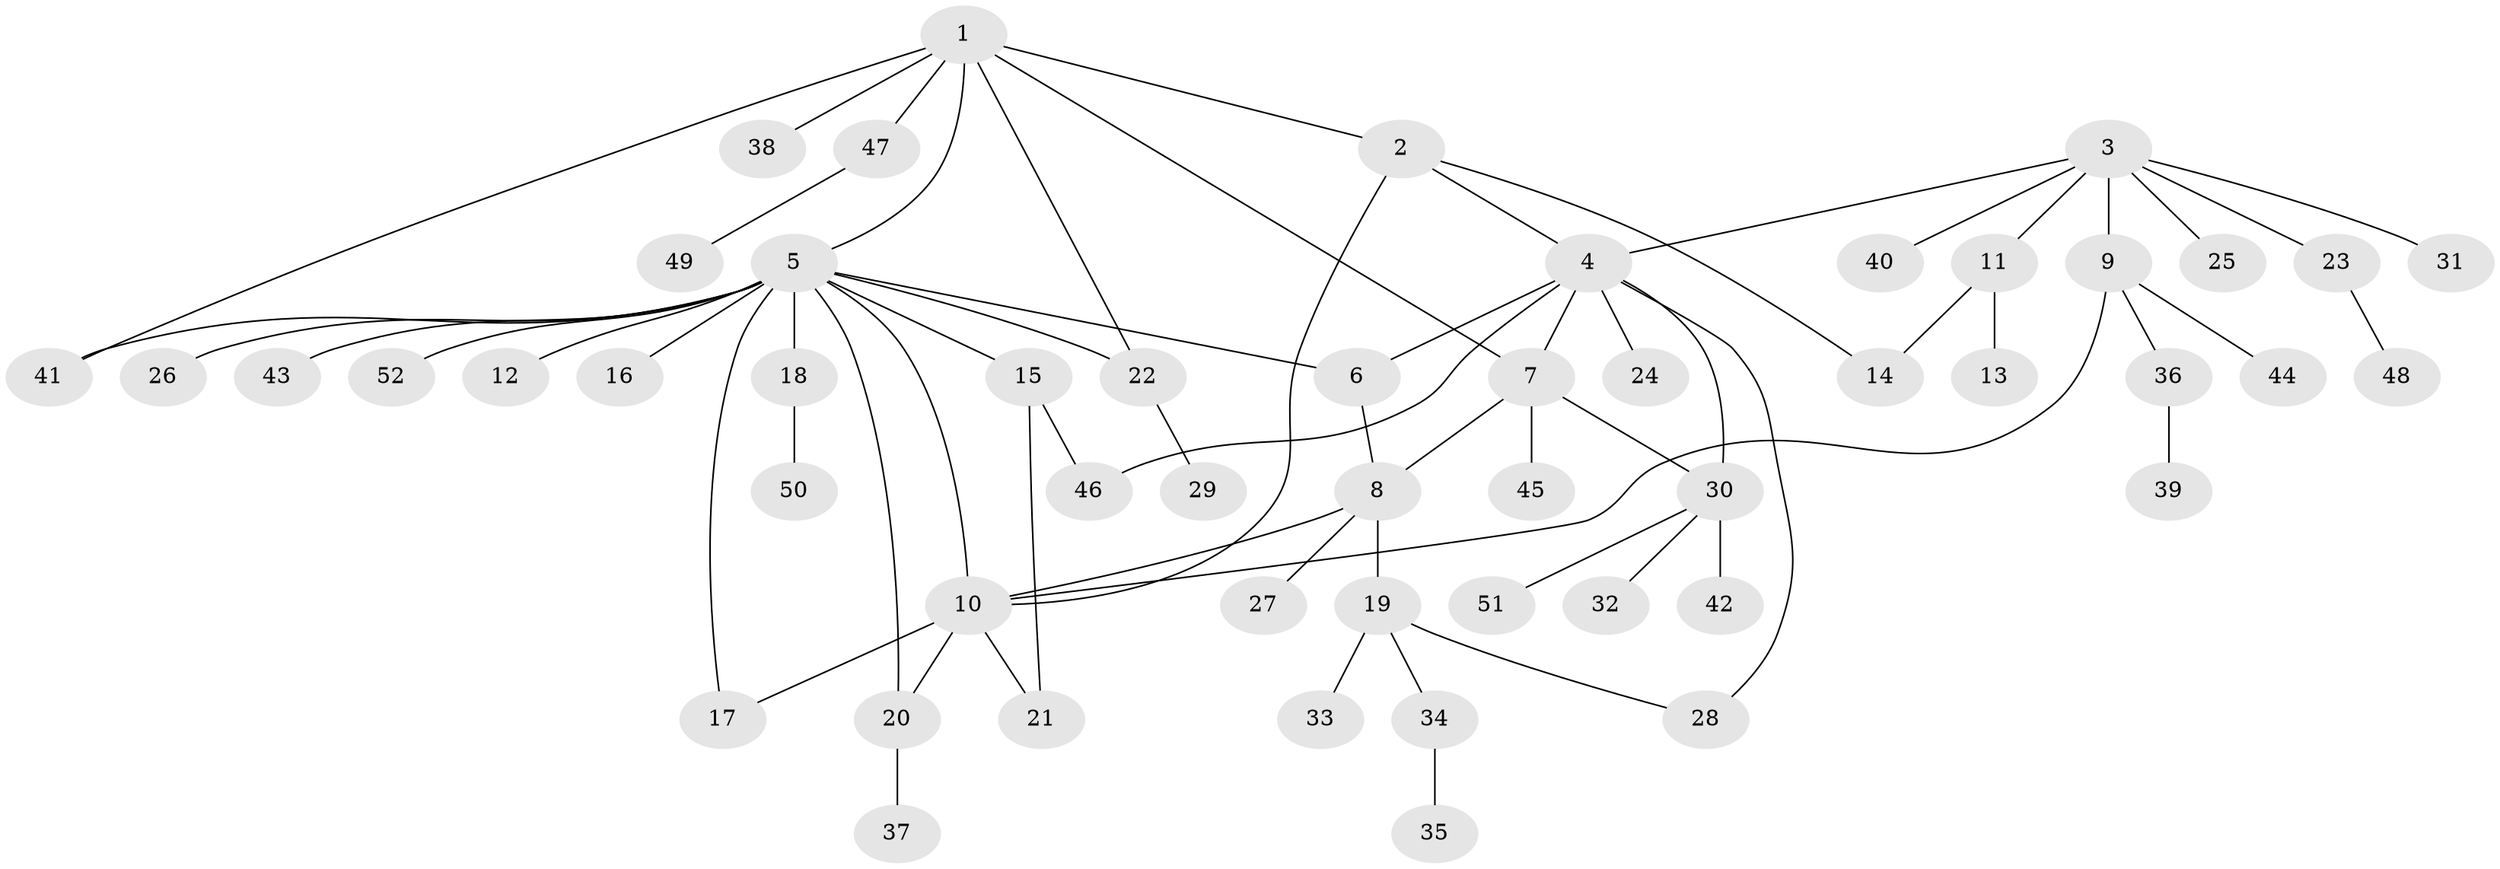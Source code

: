 // coarse degree distribution, {9: 0.05714285714285714, 4: 0.14285714285714285, 6: 0.02857142857142857, 14: 0.02857142857142857, 7: 0.02857142857142857, 2: 0.11428571428571428, 1: 0.5714285714285714, 3: 0.02857142857142857}
// Generated by graph-tools (version 1.1) at 2025/42/03/06/25 10:42:12]
// undirected, 52 vertices, 66 edges
graph export_dot {
graph [start="1"]
  node [color=gray90,style=filled];
  1;
  2;
  3;
  4;
  5;
  6;
  7;
  8;
  9;
  10;
  11;
  12;
  13;
  14;
  15;
  16;
  17;
  18;
  19;
  20;
  21;
  22;
  23;
  24;
  25;
  26;
  27;
  28;
  29;
  30;
  31;
  32;
  33;
  34;
  35;
  36;
  37;
  38;
  39;
  40;
  41;
  42;
  43;
  44;
  45;
  46;
  47;
  48;
  49;
  50;
  51;
  52;
  1 -- 2;
  1 -- 5;
  1 -- 7;
  1 -- 22;
  1 -- 38;
  1 -- 41;
  1 -- 47;
  2 -- 4;
  2 -- 10;
  2 -- 14;
  3 -- 4;
  3 -- 9;
  3 -- 11;
  3 -- 23;
  3 -- 25;
  3 -- 31;
  3 -- 40;
  4 -- 6;
  4 -- 7;
  4 -- 24;
  4 -- 28;
  4 -- 30;
  4 -- 46;
  5 -- 6;
  5 -- 10;
  5 -- 12;
  5 -- 15;
  5 -- 16;
  5 -- 17;
  5 -- 18;
  5 -- 20;
  5 -- 22;
  5 -- 26;
  5 -- 41;
  5 -- 43;
  5 -- 52;
  6 -- 8;
  7 -- 8;
  7 -- 30;
  7 -- 45;
  8 -- 10;
  8 -- 19;
  8 -- 27;
  9 -- 10;
  9 -- 36;
  9 -- 44;
  10 -- 17;
  10 -- 20;
  10 -- 21;
  11 -- 13;
  11 -- 14;
  15 -- 21;
  15 -- 46;
  18 -- 50;
  19 -- 28;
  19 -- 33;
  19 -- 34;
  20 -- 37;
  22 -- 29;
  23 -- 48;
  30 -- 32;
  30 -- 42;
  30 -- 51;
  34 -- 35;
  36 -- 39;
  47 -- 49;
}
